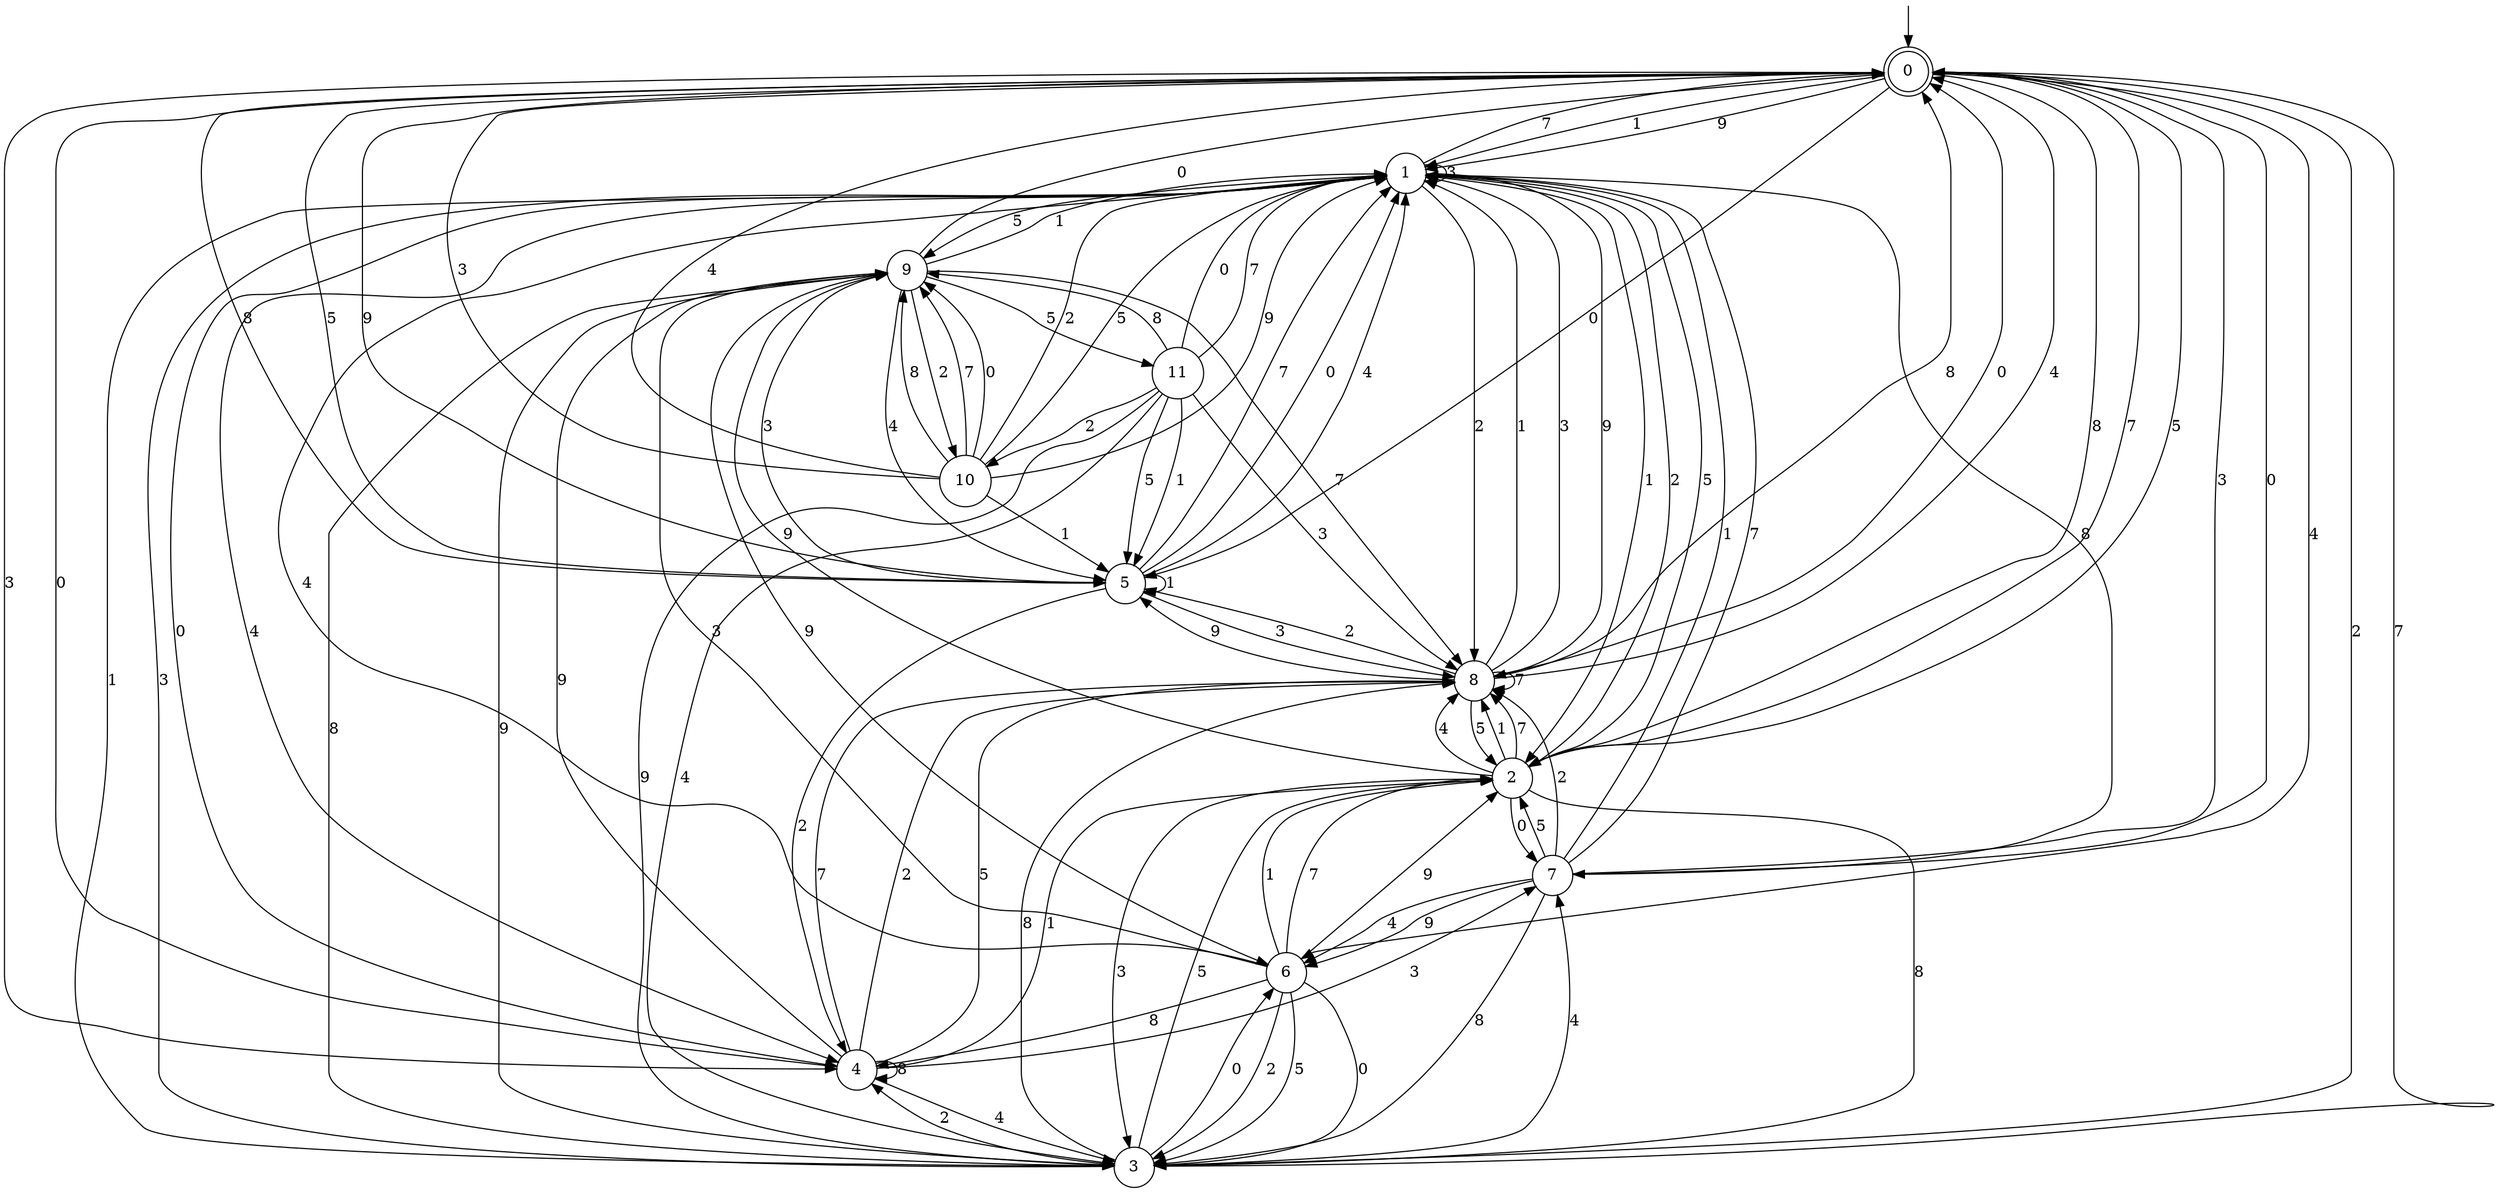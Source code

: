 digraph g {

	s0 [shape="doublecircle" label="0"];
	s1 [shape="circle" label="1"];
	s2 [shape="circle" label="2"];
	s3 [shape="circle" label="3"];
	s4 [shape="circle" label="4"];
	s5 [shape="circle" label="5"];
	s6 [shape="circle" label="6"];
	s7 [shape="circle" label="7"];
	s8 [shape="circle" label="8"];
	s9 [shape="circle" label="9"];
	s10 [shape="circle" label="10"];
	s11 [shape="circle" label="11"];
	s0 -> s1 [label="1"];
	s0 -> s2 [label="8"];
	s0 -> s2 [label="7"];
	s0 -> s3 [label="2"];
	s0 -> s4 [label="3"];
	s0 -> s5 [label="0"];
	s0 -> s2 [label="5"];
	s0 -> s6 [label="4"];
	s0 -> s1 [label="9"];
	s1 -> s2 [label="1"];
	s1 -> s7 [label="8"];
	s1 -> s0 [label="7"];
	s1 -> s8 [label="2"];
	s1 -> s1 [label="3"];
	s1 -> s4 [label="0"];
	s1 -> s9 [label="5"];
	s1 -> s4 [label="4"];
	s1 -> s8 [label="9"];
	s2 -> s8 [label="1"];
	s2 -> s3 [label="8"];
	s2 -> s8 [label="7"];
	s2 -> s1 [label="2"];
	s2 -> s3 [label="3"];
	s2 -> s7 [label="0"];
	s2 -> s1 [label="5"];
	s2 -> s8 [label="4"];
	s2 -> s9 [label="9"];
	s3 -> s1 [label="1"];
	s3 -> s8 [label="8"];
	s3 -> s0 [label="7"];
	s3 -> s4 [label="2"];
	s3 -> s1 [label="3"];
	s3 -> s6 [label="0"];
	s3 -> s2 [label="5"];
	s3 -> s7 [label="4"];
	s3 -> s9 [label="9"];
	s4 -> s2 [label="1"];
	s4 -> s4 [label="8"];
	s4 -> s8 [label="7"];
	s4 -> s8 [label="2"];
	s4 -> s7 [label="3"];
	s4 -> s0 [label="0"];
	s4 -> s8 [label="5"];
	s4 -> s3 [label="4"];
	s4 -> s9 [label="9"];
	s5 -> s5 [label="1"];
	s5 -> s0 [label="8"];
	s5 -> s1 [label="7"];
	s5 -> s4 [label="2"];
	s5 -> s8 [label="3"];
	s5 -> s1 [label="0"];
	s5 -> s0 [label="5"];
	s5 -> s1 [label="4"];
	s5 -> s0 [label="9"];
	s6 -> s2 [label="1"];
	s6 -> s4 [label="8"];
	s6 -> s2 [label="7"];
	s6 -> s3 [label="2"];
	s6 -> s9 [label="3"];
	s6 -> s3 [label="0"];
	s6 -> s3 [label="5"];
	s6 -> s1 [label="4"];
	s6 -> s2 [label="9"];
	s7 -> s1 [label="1"];
	s7 -> s3 [label="8"];
	s7 -> s1 [label="7"];
	s7 -> s8 [label="2"];
	s7 -> s0 [label="3"];
	s7 -> s0 [label="0"];
	s7 -> s2 [label="5"];
	s7 -> s6 [label="4"];
	s7 -> s6 [label="9"];
	s8 -> s1 [label="1"];
	s8 -> s0 [label="8"];
	s8 -> s8 [label="7"];
	s8 -> s5 [label="2"];
	s8 -> s1 [label="3"];
	s8 -> s0 [label="0"];
	s8 -> s2 [label="5"];
	s8 -> s0 [label="4"];
	s8 -> s5 [label="9"];
	s9 -> s1 [label="1"];
	s9 -> s3 [label="8"];
	s9 -> s8 [label="7"];
	s9 -> s10 [label="2"];
	s9 -> s5 [label="3"];
	s9 -> s0 [label="0"];
	s9 -> s11 [label="5"];
	s9 -> s5 [label="4"];
	s9 -> s6 [label="9"];
	s10 -> s5 [label="1"];
	s10 -> s9 [label="8"];
	s10 -> s9 [label="7"];
	s10 -> s1 [label="2"];
	s10 -> s0 [label="3"];
	s10 -> s9 [label="0"];
	s10 -> s1 [label="5"];
	s10 -> s0 [label="4"];
	s10 -> s1 [label="9"];
	s11 -> s5 [label="1"];
	s11 -> s9 [label="8"];
	s11 -> s1 [label="7"];
	s11 -> s10 [label="2"];
	s11 -> s8 [label="3"];
	s11 -> s1 [label="0"];
	s11 -> s5 [label="5"];
	s11 -> s3 [label="4"];
	s11 -> s3 [label="9"];

__start0 [label="" shape="none" width="0" height="0"];
__start0 -> s0;

}
